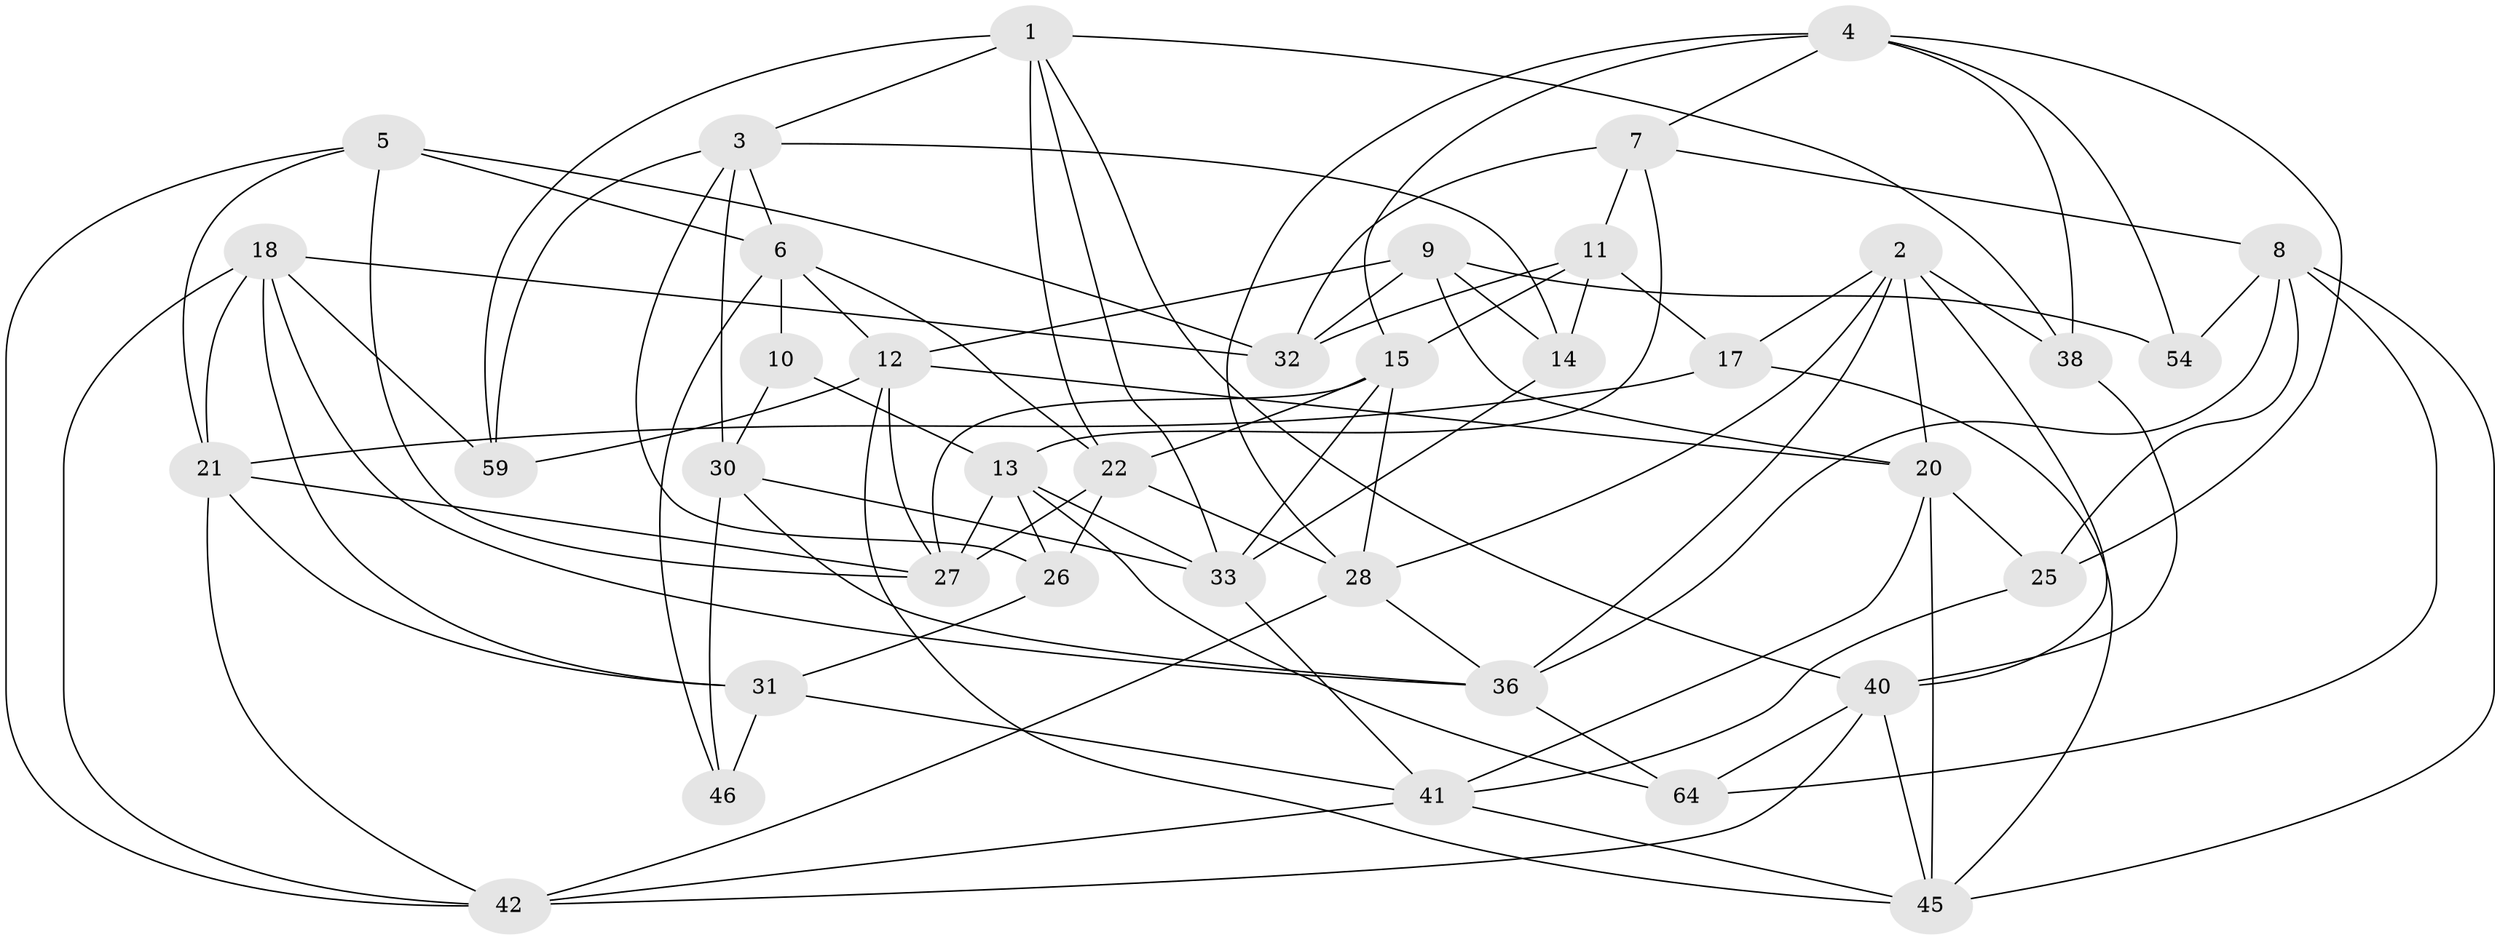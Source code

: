 // Generated by graph-tools (version 1.1) at 2025/52/02/27/25 19:52:29]
// undirected, 38 vertices, 99 edges
graph export_dot {
graph [start="1"]
  node [color=gray90,style=filled];
  1 [super="+47"];
  2 [super="+23"];
  3 [super="+61"];
  4 [super="+49"];
  5 [super="+24"];
  6 [super="+39"];
  7 [super="+29"];
  8 [super="+62"];
  9 [super="+16"];
  10;
  11 [super="+19"];
  12 [super="+34"];
  13 [super="+43"];
  14;
  15 [super="+56"];
  17;
  18 [super="+51"];
  20 [super="+58"];
  21 [super="+63"];
  22 [super="+50"];
  25;
  26;
  27 [super="+55"];
  28 [super="+48"];
  30 [super="+57"];
  31 [super="+52"];
  32 [super="+35"];
  33 [super="+37"];
  36 [super="+53"];
  38;
  40 [super="+66"];
  41 [super="+60"];
  42 [super="+44"];
  45 [super="+65"];
  46;
  54;
  59;
  64;
  1 -- 59;
  1 -- 22;
  1 -- 3;
  1 -- 38;
  1 -- 40;
  1 -- 33;
  2 -- 40;
  2 -- 36;
  2 -- 17;
  2 -- 38;
  2 -- 28;
  2 -- 20;
  3 -- 6;
  3 -- 30;
  3 -- 59;
  3 -- 26;
  3 -- 14;
  4 -- 38;
  4 -- 54;
  4 -- 15;
  4 -- 25;
  4 -- 28;
  4 -- 7;
  5 -- 32 [weight=2];
  5 -- 6;
  5 -- 27;
  5 -- 21;
  5 -- 42;
  6 -- 10;
  6 -- 46;
  6 -- 12;
  6 -- 22;
  7 -- 11 [weight=2];
  7 -- 8;
  7 -- 32;
  7 -- 13;
  8 -- 25;
  8 -- 54;
  8 -- 64;
  8 -- 36;
  8 -- 45;
  9 -- 14;
  9 -- 54 [weight=2];
  9 -- 12;
  9 -- 32;
  9 -- 20;
  10 -- 13;
  10 -- 30 [weight=2];
  11 -- 14;
  11 -- 17;
  11 -- 32;
  11 -- 15;
  12 -- 59;
  12 -- 20;
  12 -- 27;
  12 -- 45;
  13 -- 26;
  13 -- 27;
  13 -- 64;
  13 -- 33;
  14 -- 33;
  15 -- 28;
  15 -- 33;
  15 -- 22;
  15 -- 27;
  17 -- 45;
  17 -- 21;
  18 -- 59;
  18 -- 32;
  18 -- 31;
  18 -- 42;
  18 -- 36;
  18 -- 21;
  20 -- 41;
  20 -- 25;
  20 -- 45;
  21 -- 42;
  21 -- 31;
  21 -- 27;
  22 -- 28;
  22 -- 26;
  22 -- 27;
  25 -- 41;
  26 -- 31;
  28 -- 42;
  28 -- 36;
  30 -- 46;
  30 -- 33;
  30 -- 36;
  31 -- 46 [weight=2];
  31 -- 41;
  33 -- 41;
  36 -- 64;
  38 -- 40;
  40 -- 64;
  40 -- 42;
  40 -- 45;
  41 -- 45;
  41 -- 42;
}
